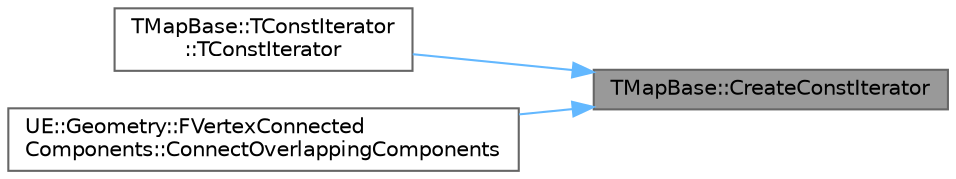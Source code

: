 digraph "TMapBase::CreateConstIterator"
{
 // INTERACTIVE_SVG=YES
 // LATEX_PDF_SIZE
  bgcolor="transparent";
  edge [fontname=Helvetica,fontsize=10,labelfontname=Helvetica,labelfontsize=10];
  node [fontname=Helvetica,fontsize=10,shape=box,height=0.2,width=0.4];
  rankdir="RL";
  Node1 [id="Node000001",label="TMapBase::CreateConstIterator",height=0.2,width=0.4,color="gray40", fillcolor="grey60", style="filled", fontcolor="black",tooltip="Creates a const iterator over all the pairs in this map."];
  Node1 -> Node2 [id="edge1_Node000001_Node000002",dir="back",color="steelblue1",style="solid",tooltip=" "];
  Node2 [id="Node000002",label="TMapBase::TConstIterator\l::TConstIterator",height=0.2,width=0.4,color="grey40", fillcolor="white", style="filled",URL="$d2/d94/classTMapBase_1_1TConstIterator.html#ae54d6b2860f08d4bade2bdf38878c078",tooltip=" "];
  Node1 -> Node3 [id="edge2_Node000001_Node000003",dir="back",color="steelblue1",style="solid",tooltip=" "];
  Node3 [id="Node000003",label="UE::Geometry::FVertexConnected\lComponents::ConnectOverlappingComponents",height=0.2,width=0.4,color="grey40", fillcolor="white", style="filled",URL="$d1/d18/classUE_1_1Geometry_1_1FVertexConnectedComponents.html#a2b5aacadf7524b80d24fd4947fe2e316",tooltip=" "];
}
